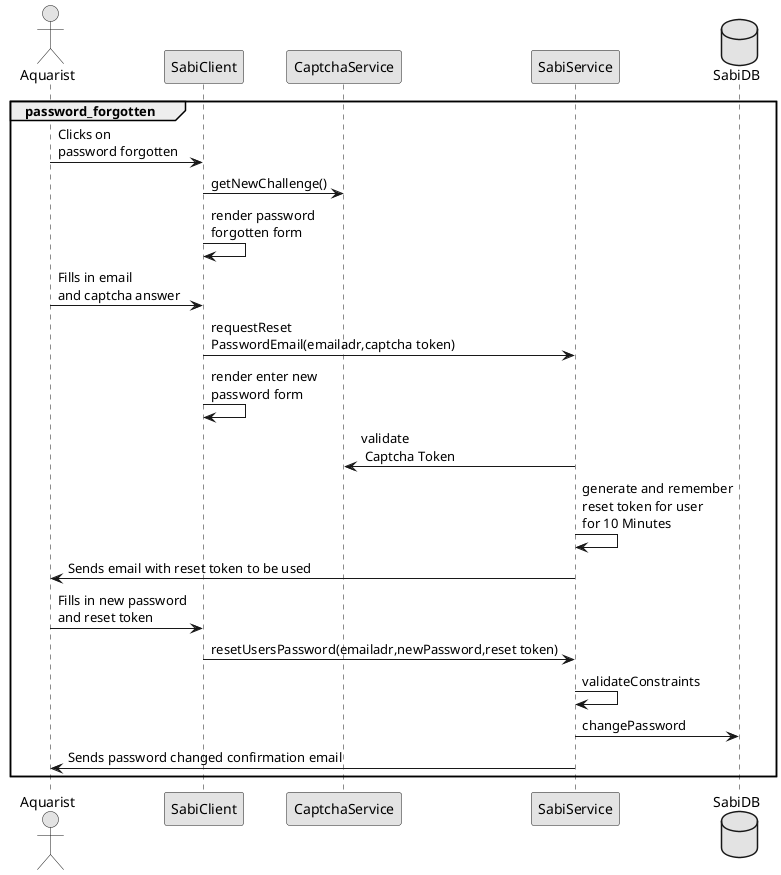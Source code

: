 @startuml

skinparam monochrome true
skinparam componentStyle uml2

actor Aquarist
participant SabiClient
participant CaptchaService
participant SabiService
database SabiDB

group password_forgotten
    Aquarist -> SabiClient: Clicks on\npassword forgotten
    SabiClient -> CaptchaService : getNewChallenge()
    SabiClient -> SabiClient : render password\nforgotten form
    Aquarist -> SabiClient : Fills in email\nand captcha answer
    SabiClient -> SabiService : requestReset\nPasswordEmail(emailadr,captcha token)
    SabiClient -> SabiClient : render enter new\npassword form
    SabiService -> CaptchaService : validate\n Captcha Token
    SabiService -> SabiService : generate and remember\nreset token for user\nfor 10 Minutes
    SabiService -> Aquarist : Sends email with reset token to be used
    Aquarist -> SabiClient : Fills in new password\nand reset token
    SabiClient -> SabiService : resetUsersPassword(emailadr,newPassword,reset token)
    SabiService -> SabiService : validateConstraints
    SabiService -> SabiDB : changePassword
    SabiService -> Aquarist : Sends password changed confirmation email
end

@enduml